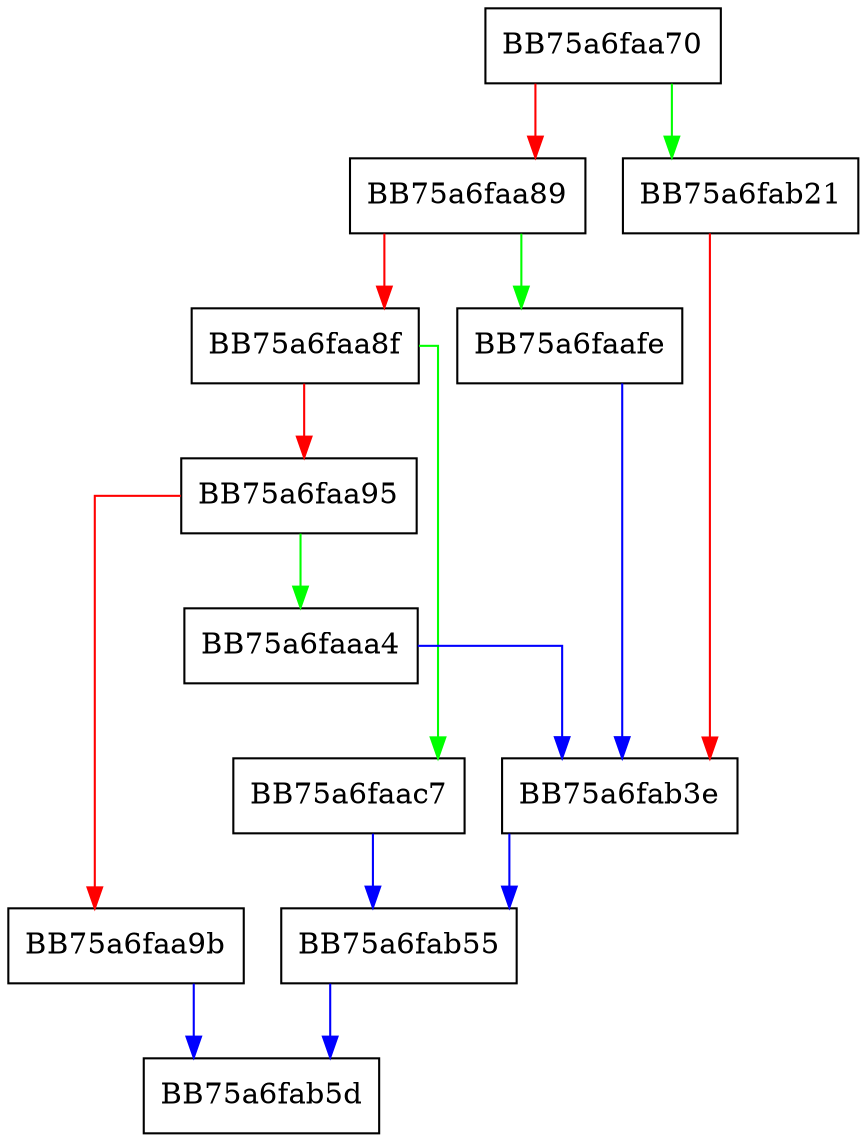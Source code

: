 digraph GetQuery {
  node [shape="box"];
  graph [splines=ortho];
  BB75a6faa70 -> BB75a6fab21 [color="green"];
  BB75a6faa70 -> BB75a6faa89 [color="red"];
  BB75a6faa89 -> BB75a6faafe [color="green"];
  BB75a6faa89 -> BB75a6faa8f [color="red"];
  BB75a6faa8f -> BB75a6faac7 [color="green"];
  BB75a6faa8f -> BB75a6faa95 [color="red"];
  BB75a6faa95 -> BB75a6faaa4 [color="green"];
  BB75a6faa95 -> BB75a6faa9b [color="red"];
  BB75a6faa9b -> BB75a6fab5d [color="blue"];
  BB75a6faaa4 -> BB75a6fab3e [color="blue"];
  BB75a6faac7 -> BB75a6fab55 [color="blue"];
  BB75a6faafe -> BB75a6fab3e [color="blue"];
  BB75a6fab21 -> BB75a6fab3e [color="red"];
  BB75a6fab3e -> BB75a6fab55 [color="blue"];
  BB75a6fab55 -> BB75a6fab5d [color="blue"];
}